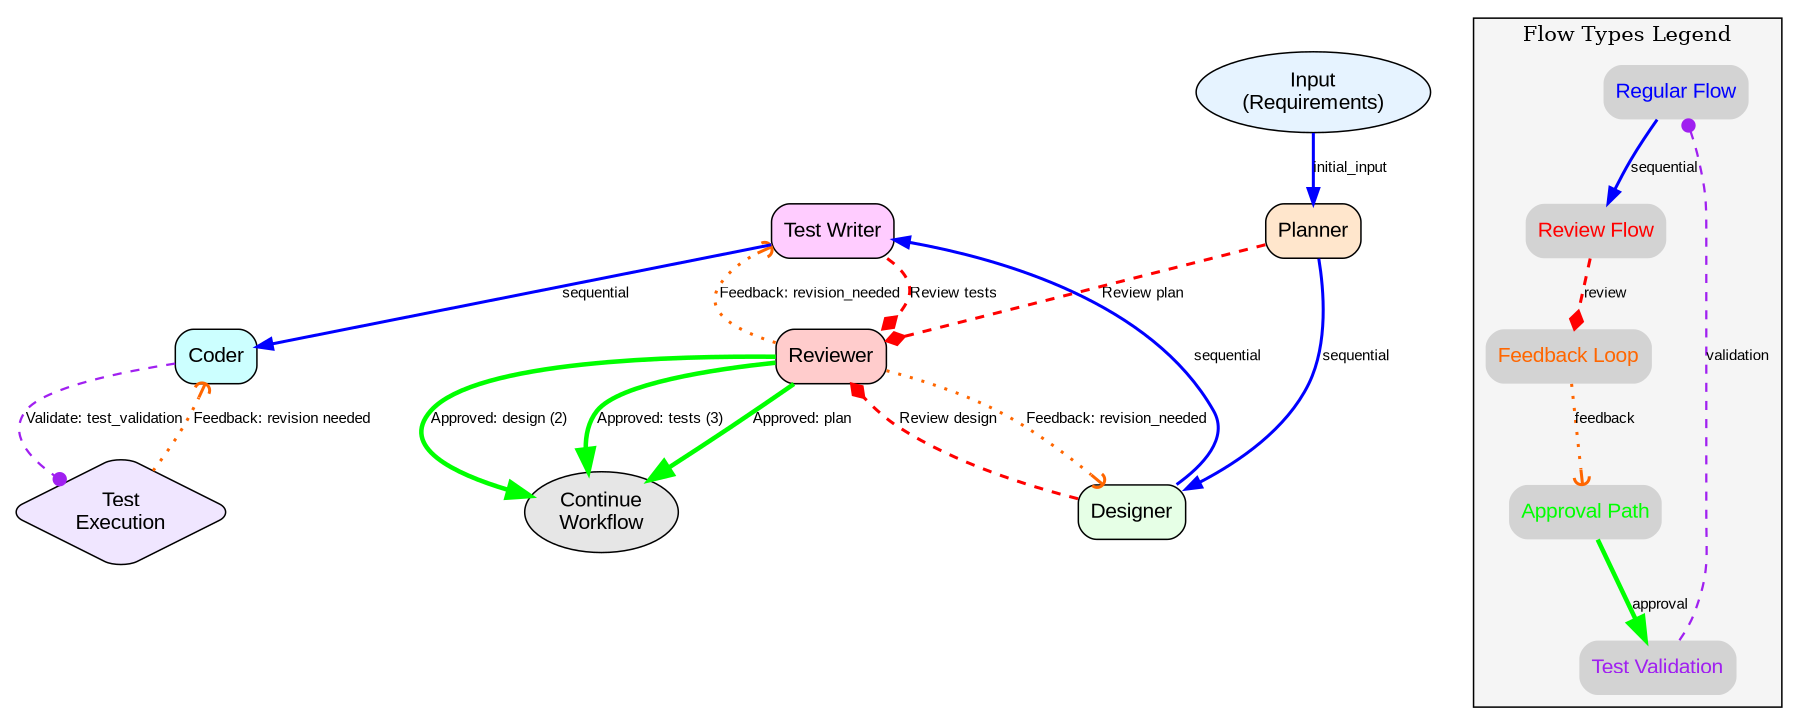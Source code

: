 // TDD Workflow Data Flow
digraph {
	rankdir=TB size="12,16"
	node [fontname=Arial shape=box style="rounded,filled"]
	edge [fontname=Arial fontsize=10]
	coder_agent [label=Coder fillcolor="#CCFFFF"]
	designer_agent [label=Designer fillcolor="#E6FFE6"]
	test_execution [label="Test
Execution" fillcolor="#F0E6FF" shape=diamond]
	input [label="Input
(Requirements)" fillcolor="#E6F3FF" shape=ellipse]
	planner_agent [label=Planner fillcolor="#FFE6CC"]
	workflow_continuation [label="Continue
Workflow" fillcolor="#E6E6E6" shape=ellipse]
	reviewer_agent [label=Reviewer fillcolor="#FFCCCC"]
	test_writer_agent [label="Test Writer" fillcolor="#FFCCFF"]
	input -> planner_agent [label=initial_input color=blue penwidth=2 style=solid]
	planner_agent -> reviewer_agent [label="Review plan" arrowhead=diamond color=red penwidth=2 style=dashed]
	reviewer_agent -> workflow_continuation [label="Approved: plan" arrowhead=normal arrowsize=1.5 color=green penwidth=3 style=bold]
	designer_agent -> reviewer_agent [label="Review design" arrowhead=diamond color=red penwidth=2 style=dashed]
	reviewer_agent -> workflow_continuation [label="Approved: design (2)" arrowhead=normal arrowsize=1.5 color=green penwidth=3 style=bold]
	reviewer_agent -> designer_agent [label="Feedback: revision_needed" arrowhead=curve color="#FF6600" penwidth=2 style=dotted]
	test_writer_agent -> reviewer_agent [label="Review tests" arrowhead=diamond color=red penwidth=2 style=dashed]
	reviewer_agent -> workflow_continuation [label="Approved: tests (3)" arrowhead=normal arrowsize=1.5 color=green penwidth=3 style=bold]
	reviewer_agent -> test_writer_agent [label="Feedback: revision_needed" arrowhead=curve color="#FF6600" penwidth=2 style=dotted]
	coder_agent -> test_execution [label="Validate: test_validation" arrowhead=dot color=purple penwidth=1.5 style=dashed]
	test_execution -> coder_agent [label="Feedback: revision needed" arrowhead=curve color="#FF6600" penwidth=2 style=dotted]
	planner_agent -> designer_agent [label=sequential color=blue penwidth=2 style=solid]
	designer_agent -> test_writer_agent [label=sequential color=blue penwidth=2 style=solid]
	test_writer_agent -> coder_agent [label=sequential color=blue penwidth=2 style=solid]
	subgraph cluster_legend {
		fillcolor="#F5F5F5" fontsize=14 label="Flow Types Legend" style=filled
		legend_regular [label="Regular Flow" fontcolor=blue shape=plaintext]
		legend_review [label="Review Flow" fontcolor=red shape=plaintext]
		legend_feedback [label="Feedback Loop" fontcolor="#FF6600" shape=plaintext]
		legend_approval [label="Approval Path" fontcolor=green shape=plaintext]
		legend_validation [label="Test Validation" fontcolor=purple shape=plaintext]
		legend_regular -> legend_review [label=sequential color=blue penwidth=2 style=solid]
		legend_review -> legend_feedback [label=review arrowhead=diamond color=red penwidth=2 style=dashed]
		legend_feedback -> legend_approval [label=feedback arrowhead=curve color="#FF6600" penwidth=2 style=dotted]
		legend_approval -> legend_validation [label=approval arrowhead=normal arrowsize=1.5 color=green penwidth=3 style=bold]
		legend_validation -> legend_regular [label=validation arrowhead=dot color=purple penwidth=1.5 style=dashed]
		rank=same
	}
}
